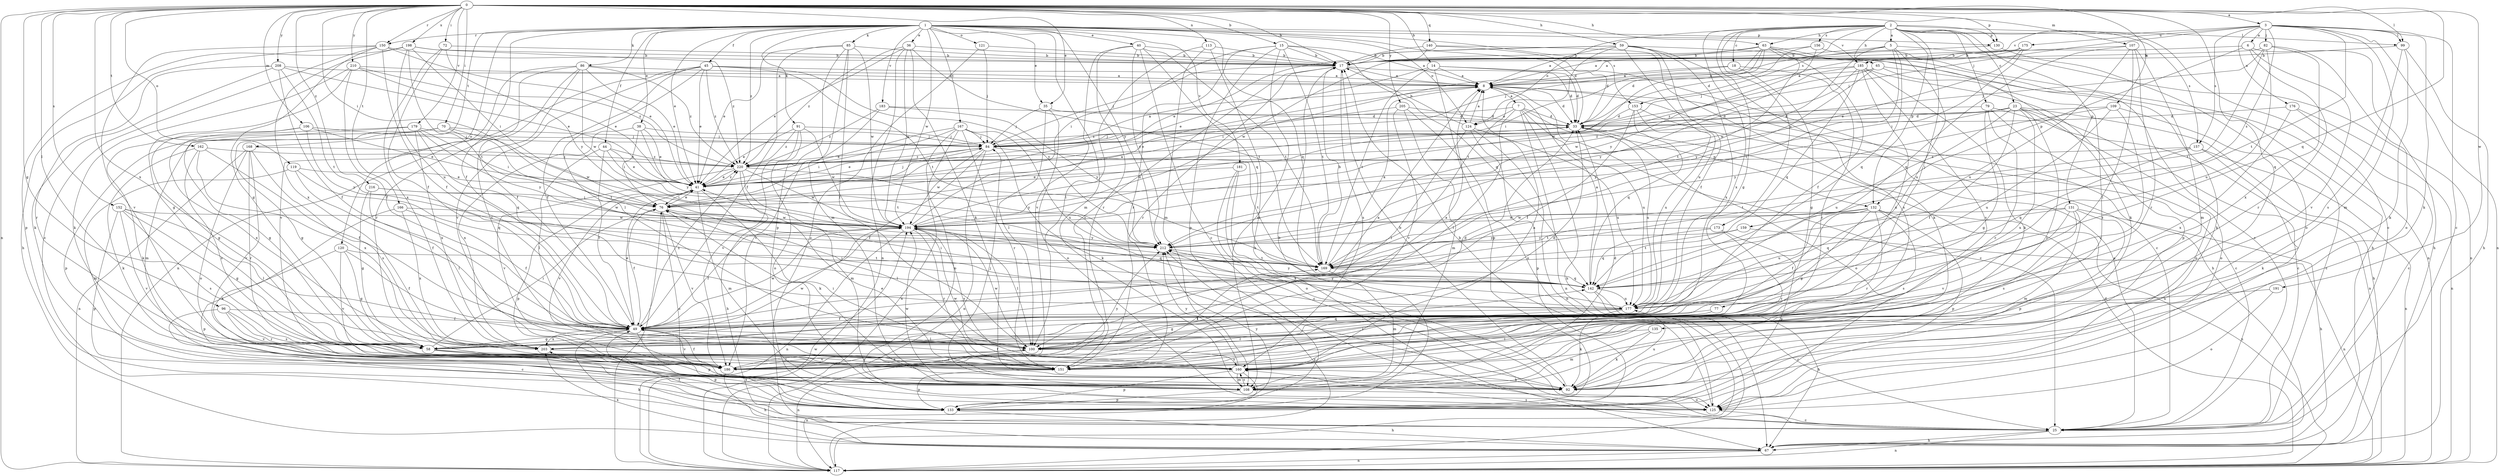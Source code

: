 strict digraph  {
0;
1;
2;
3;
5;
6;
7;
8;
14;
15;
17;
18;
23;
25;
33;
35;
36;
38;
40;
41;
44;
45;
49;
58;
59;
63;
65;
67;
70;
72;
76;
77;
79;
82;
84;
85;
86;
91;
92;
96;
99;
100;
106;
107;
108;
109;
113;
117;
119;
120;
121;
124;
125;
130;
131;
132;
133;
135;
140;
142;
150;
151;
152;
153;
156;
157;
159;
160;
162;
166;
167;
168;
169;
173;
175;
176;
177;
179;
181;
183;
185;
186;
191;
194;
198;
203;
205;
208;
210;
212;
216;
220;
0 -> 3  [label=a];
0 -> 14  [label=b];
0 -> 15  [label=b];
0 -> 17  [label=b];
0 -> 35  [label=e];
0 -> 58  [label=g];
0 -> 59  [label=h];
0 -> 63  [label=h];
0 -> 70  [label=i];
0 -> 72  [label=i];
0 -> 76  [label=i];
0 -> 96  [label=l];
0 -> 99  [label=l];
0 -> 106  [label=m];
0 -> 107  [label=m];
0 -> 109  [label=n];
0 -> 113  [label=n];
0 -> 117  [label=n];
0 -> 119  [label=o];
0 -> 130  [label=p];
0 -> 135  [label=q];
0 -> 140  [label=q];
0 -> 142  [label=q];
0 -> 150  [label=r];
0 -> 152  [label=s];
0 -> 162  [label=t];
0 -> 166  [label=t];
0 -> 179  [label=v];
0 -> 191  [label=w];
0 -> 198  [label=x];
0 -> 203  [label=x];
0 -> 205  [label=y];
0 -> 208  [label=y];
0 -> 210  [label=y];
0 -> 216  [label=z];
1 -> 33  [label=d];
1 -> 35  [label=e];
1 -> 36  [label=e];
1 -> 38  [label=e];
1 -> 40  [label=e];
1 -> 41  [label=e];
1 -> 44  [label=f];
1 -> 45  [label=f];
1 -> 49  [label=f];
1 -> 85  [label=k];
1 -> 86  [label=k];
1 -> 91  [label=k];
1 -> 108  [label=m];
1 -> 120  [label=o];
1 -> 121  [label=o];
1 -> 124  [label=o];
1 -> 130  [label=p];
1 -> 142  [label=q];
1 -> 150  [label=r];
1 -> 153  [label=s];
1 -> 167  [label=t];
1 -> 168  [label=t];
1 -> 181  [label=v];
1 -> 183  [label=v];
1 -> 185  [label=v];
1 -> 194  [label=w];
1 -> 212  [label=y];
1 -> 220  [label=z];
2 -> 5  [label=a];
2 -> 18  [label=c];
2 -> 23  [label=c];
2 -> 25  [label=c];
2 -> 58  [label=g];
2 -> 63  [label=h];
2 -> 65  [label=h];
2 -> 77  [label=j];
2 -> 79  [label=j];
2 -> 99  [label=l];
2 -> 124  [label=o];
2 -> 130  [label=p];
2 -> 131  [label=p];
2 -> 132  [label=p];
2 -> 153  [label=s];
2 -> 156  [label=s];
2 -> 157  [label=s];
2 -> 173  [label=u];
2 -> 203  [label=x];
3 -> 6  [label=a];
3 -> 25  [label=c];
3 -> 82  [label=j];
3 -> 84  [label=j];
3 -> 92  [label=k];
3 -> 99  [label=l];
3 -> 108  [label=m];
3 -> 117  [label=n];
3 -> 157  [label=s];
3 -> 159  [label=s];
3 -> 169  [label=t];
3 -> 175  [label=u];
3 -> 176  [label=u];
3 -> 185  [label=v];
5 -> 17  [label=b];
5 -> 84  [label=j];
5 -> 117  [label=n];
5 -> 142  [label=q];
5 -> 169  [label=t];
5 -> 177  [label=u];
5 -> 194  [label=w];
6 -> 17  [label=b];
6 -> 67  [label=h];
6 -> 132  [label=p];
6 -> 151  [label=r];
6 -> 186  [label=v];
7 -> 33  [label=d];
7 -> 67  [label=h];
7 -> 100  [label=l];
7 -> 117  [label=n];
7 -> 124  [label=o];
7 -> 132  [label=p];
7 -> 177  [label=u];
7 -> 220  [label=z];
8 -> 7  [label=a];
8 -> 25  [label=c];
8 -> 33  [label=d];
8 -> 67  [label=h];
14 -> 8  [label=a];
14 -> 25  [label=c];
14 -> 33  [label=d];
14 -> 41  [label=e];
14 -> 133  [label=p];
14 -> 169  [label=t];
15 -> 8  [label=a];
15 -> 17  [label=b];
15 -> 76  [label=i];
15 -> 108  [label=m];
15 -> 133  [label=p];
15 -> 142  [label=q];
15 -> 151  [label=r];
15 -> 169  [label=t];
17 -> 8  [label=a];
17 -> 33  [label=d];
17 -> 84  [label=j];
17 -> 151  [label=r];
17 -> 160  [label=s];
17 -> 186  [label=v];
18 -> 8  [label=a];
18 -> 58  [label=g];
18 -> 76  [label=i];
18 -> 151  [label=r];
23 -> 25  [label=c];
23 -> 33  [label=d];
23 -> 49  [label=f];
23 -> 67  [label=h];
23 -> 125  [label=o];
23 -> 151  [label=r];
23 -> 177  [label=u];
23 -> 203  [label=x];
23 -> 212  [label=y];
23 -> 220  [label=z];
25 -> 8  [label=a];
25 -> 49  [label=f];
25 -> 67  [label=h];
25 -> 117  [label=n];
25 -> 160  [label=s];
33 -> 84  [label=j];
33 -> 125  [label=o];
33 -> 177  [label=u];
35 -> 33  [label=d];
35 -> 84  [label=j];
35 -> 100  [label=l];
35 -> 125  [label=o];
36 -> 17  [label=b];
36 -> 41  [label=e];
36 -> 92  [label=k];
36 -> 117  [label=n];
36 -> 169  [label=t];
36 -> 194  [label=w];
36 -> 220  [label=z];
38 -> 41  [label=e];
38 -> 76  [label=i];
38 -> 84  [label=j];
38 -> 203  [label=x];
38 -> 212  [label=y];
40 -> 17  [label=b];
40 -> 25  [label=c];
40 -> 142  [label=q];
40 -> 151  [label=r];
40 -> 169  [label=t];
40 -> 186  [label=v];
40 -> 212  [label=y];
41 -> 76  [label=i];
41 -> 84  [label=j];
41 -> 92  [label=k];
41 -> 108  [label=m];
41 -> 133  [label=p];
41 -> 186  [label=v];
41 -> 220  [label=z];
44 -> 41  [label=e];
44 -> 49  [label=f];
44 -> 100  [label=l];
44 -> 169  [label=t];
44 -> 220  [label=z];
45 -> 8  [label=a];
45 -> 41  [label=e];
45 -> 49  [label=f];
45 -> 100  [label=l];
45 -> 117  [label=n];
45 -> 169  [label=t];
45 -> 186  [label=v];
45 -> 212  [label=y];
45 -> 220  [label=z];
49 -> 41  [label=e];
49 -> 58  [label=g];
49 -> 67  [label=h];
49 -> 100  [label=l];
49 -> 133  [label=p];
49 -> 186  [label=v];
49 -> 194  [label=w];
49 -> 203  [label=x];
49 -> 220  [label=z];
58 -> 8  [label=a];
58 -> 76  [label=i];
58 -> 133  [label=p];
58 -> 151  [label=r];
58 -> 160  [label=s];
58 -> 194  [label=w];
59 -> 8  [label=a];
59 -> 17  [label=b];
59 -> 25  [label=c];
59 -> 41  [label=e];
59 -> 49  [label=f];
59 -> 160  [label=s];
59 -> 169  [label=t];
59 -> 177  [label=u];
59 -> 203  [label=x];
63 -> 8  [label=a];
63 -> 17  [label=b];
63 -> 33  [label=d];
63 -> 49  [label=f];
63 -> 67  [label=h];
63 -> 76  [label=i];
63 -> 92  [label=k];
63 -> 169  [label=t];
63 -> 194  [label=w];
65 -> 8  [label=a];
65 -> 92  [label=k];
65 -> 160  [label=s];
65 -> 212  [label=y];
65 -> 220  [label=z];
67 -> 117  [label=n];
67 -> 203  [label=x];
70 -> 58  [label=g];
70 -> 84  [label=j];
70 -> 108  [label=m];
70 -> 133  [label=p];
70 -> 169  [label=t];
70 -> 194  [label=w];
72 -> 17  [label=b];
72 -> 49  [label=f];
72 -> 203  [label=x];
72 -> 212  [label=y];
76 -> 41  [label=e];
76 -> 49  [label=f];
76 -> 100  [label=l];
76 -> 125  [label=o];
76 -> 186  [label=v];
76 -> 194  [label=w];
77 -> 49  [label=f];
77 -> 58  [label=g];
77 -> 100  [label=l];
79 -> 33  [label=d];
79 -> 58  [label=g];
79 -> 117  [label=n];
79 -> 125  [label=o];
79 -> 151  [label=r];
82 -> 17  [label=b];
82 -> 84  [label=j];
82 -> 125  [label=o];
82 -> 169  [label=t];
82 -> 177  [label=u];
82 -> 203  [label=x];
84 -> 8  [label=a];
84 -> 41  [label=e];
84 -> 49  [label=f];
84 -> 117  [label=n];
84 -> 169  [label=t];
84 -> 194  [label=w];
84 -> 220  [label=z];
85 -> 17  [label=b];
85 -> 41  [label=e];
85 -> 49  [label=f];
85 -> 100  [label=l];
85 -> 108  [label=m];
85 -> 133  [label=p];
85 -> 194  [label=w];
86 -> 8  [label=a];
86 -> 41  [label=e];
86 -> 49  [label=f];
86 -> 151  [label=r];
86 -> 160  [label=s];
86 -> 186  [label=v];
86 -> 194  [label=w];
86 -> 220  [label=z];
91 -> 41  [label=e];
91 -> 84  [label=j];
91 -> 125  [label=o];
91 -> 186  [label=v];
91 -> 194  [label=w];
91 -> 220  [label=z];
92 -> 17  [label=b];
92 -> 41  [label=e];
92 -> 177  [label=u];
96 -> 25  [label=c];
96 -> 49  [label=f];
96 -> 151  [label=r];
96 -> 160  [label=s];
96 -> 186  [label=v];
99 -> 17  [label=b];
99 -> 67  [label=h];
99 -> 92  [label=k];
99 -> 160  [label=s];
100 -> 8  [label=a];
100 -> 33  [label=d];
100 -> 117  [label=n];
100 -> 142  [label=q];
100 -> 160  [label=s];
100 -> 186  [label=v];
100 -> 194  [label=w];
106 -> 41  [label=e];
106 -> 58  [label=g];
106 -> 84  [label=j];
106 -> 203  [label=x];
106 -> 212  [label=y];
107 -> 17  [label=b];
107 -> 100  [label=l];
107 -> 108  [label=m];
107 -> 142  [label=q];
107 -> 151  [label=r];
107 -> 177  [label=u];
108 -> 33  [label=d];
108 -> 84  [label=j];
108 -> 125  [label=o];
108 -> 133  [label=p];
108 -> 160  [label=s];
108 -> 194  [label=w];
109 -> 25  [label=c];
109 -> 33  [label=d];
109 -> 177  [label=u];
109 -> 186  [label=v];
109 -> 212  [label=y];
113 -> 17  [label=b];
113 -> 67  [label=h];
113 -> 100  [label=l];
113 -> 108  [label=m];
117 -> 33  [label=d];
117 -> 76  [label=i];
117 -> 194  [label=w];
117 -> 212  [label=y];
119 -> 41  [label=e];
119 -> 49  [label=f];
119 -> 108  [label=m];
119 -> 142  [label=q];
120 -> 49  [label=f];
120 -> 58  [label=g];
120 -> 133  [label=p];
120 -> 169  [label=t];
120 -> 186  [label=v];
121 -> 17  [label=b];
121 -> 25  [label=c];
121 -> 84  [label=j];
124 -> 8  [label=a];
124 -> 17  [label=b];
124 -> 100  [label=l];
124 -> 117  [label=n];
124 -> 133  [label=p];
124 -> 177  [label=u];
125 -> 17  [label=b];
125 -> 25  [label=c];
130 -> 8  [label=a];
130 -> 125  [label=o];
131 -> 67  [label=h];
131 -> 108  [label=m];
131 -> 133  [label=p];
131 -> 142  [label=q];
131 -> 160  [label=s];
131 -> 186  [label=v];
131 -> 194  [label=w];
132 -> 49  [label=f];
132 -> 58  [label=g];
132 -> 117  [label=n];
132 -> 133  [label=p];
132 -> 151  [label=r];
132 -> 160  [label=s];
132 -> 169  [label=t];
132 -> 177  [label=u];
132 -> 194  [label=w];
133 -> 17  [label=b];
133 -> 67  [label=h];
133 -> 203  [label=x];
133 -> 212  [label=y];
135 -> 92  [label=k];
135 -> 100  [label=l];
135 -> 108  [label=m];
140 -> 17  [label=b];
140 -> 33  [label=d];
140 -> 92  [label=k];
140 -> 194  [label=w];
142 -> 8  [label=a];
142 -> 25  [label=c];
142 -> 67  [label=h];
142 -> 76  [label=i];
142 -> 177  [label=u];
142 -> 212  [label=y];
150 -> 17  [label=b];
150 -> 25  [label=c];
150 -> 41  [label=e];
150 -> 49  [label=f];
150 -> 58  [label=g];
150 -> 67  [label=h];
150 -> 186  [label=v];
151 -> 76  [label=i];
151 -> 133  [label=p];
151 -> 194  [label=w];
152 -> 58  [label=g];
152 -> 100  [label=l];
152 -> 133  [label=p];
152 -> 160  [label=s];
152 -> 186  [label=v];
152 -> 194  [label=w];
153 -> 25  [label=c];
153 -> 33  [label=d];
153 -> 49  [label=f];
153 -> 142  [label=q];
153 -> 177  [label=u];
156 -> 17  [label=b];
156 -> 33  [label=d];
156 -> 117  [label=n];
156 -> 212  [label=y];
157 -> 92  [label=k];
157 -> 117  [label=n];
157 -> 142  [label=q];
157 -> 169  [label=t];
157 -> 220  [label=z];
159 -> 117  [label=n];
159 -> 169  [label=t];
159 -> 212  [label=y];
160 -> 8  [label=a];
160 -> 49  [label=f];
160 -> 92  [label=k];
160 -> 108  [label=m];
160 -> 117  [label=n];
160 -> 133  [label=p];
160 -> 212  [label=y];
162 -> 49  [label=f];
162 -> 92  [label=k];
162 -> 160  [label=s];
162 -> 203  [label=x];
162 -> 220  [label=z];
166 -> 49  [label=f];
166 -> 92  [label=k];
166 -> 194  [label=w];
166 -> 203  [label=x];
167 -> 41  [label=e];
167 -> 76  [label=i];
167 -> 84  [label=j];
167 -> 92  [label=k];
167 -> 117  [label=n];
167 -> 125  [label=o];
167 -> 151  [label=r];
167 -> 177  [label=u];
168 -> 117  [label=n];
168 -> 125  [label=o];
168 -> 151  [label=r];
168 -> 160  [label=s];
168 -> 186  [label=v];
168 -> 220  [label=z];
169 -> 8  [label=a];
169 -> 17  [label=b];
169 -> 108  [label=m];
169 -> 142  [label=q];
173 -> 133  [label=p];
173 -> 142  [label=q];
173 -> 151  [label=r];
173 -> 212  [label=y];
175 -> 17  [label=b];
175 -> 41  [label=e];
175 -> 76  [label=i];
175 -> 84  [label=j];
176 -> 25  [label=c];
176 -> 33  [label=d];
176 -> 117  [label=n];
176 -> 203  [label=x];
177 -> 49  [label=f];
177 -> 76  [label=i];
177 -> 92  [label=k];
177 -> 151  [label=r];
177 -> 212  [label=y];
179 -> 58  [label=g];
179 -> 76  [label=i];
179 -> 84  [label=j];
179 -> 92  [label=k];
179 -> 142  [label=q];
179 -> 203  [label=x];
179 -> 212  [label=y];
181 -> 25  [label=c];
181 -> 41  [label=e];
181 -> 92  [label=k];
181 -> 125  [label=o];
183 -> 33  [label=d];
183 -> 186  [label=v];
183 -> 212  [label=y];
183 -> 220  [label=z];
185 -> 8  [label=a];
185 -> 92  [label=k];
185 -> 133  [label=p];
185 -> 142  [label=q];
185 -> 160  [label=s];
185 -> 194  [label=w];
185 -> 203  [label=x];
185 -> 212  [label=y];
186 -> 49  [label=f];
186 -> 67  [label=h];
186 -> 100  [label=l];
186 -> 169  [label=t];
186 -> 212  [label=y];
191 -> 125  [label=o];
191 -> 177  [label=u];
194 -> 8  [label=a];
194 -> 33  [label=d];
194 -> 49  [label=f];
194 -> 100  [label=l];
194 -> 117  [label=n];
194 -> 142  [label=q];
194 -> 151  [label=r];
194 -> 160  [label=s];
194 -> 212  [label=y];
198 -> 17  [label=b];
198 -> 76  [label=i];
198 -> 133  [label=p];
198 -> 169  [label=t];
198 -> 177  [label=u];
198 -> 203  [label=x];
198 -> 220  [label=z];
203 -> 33  [label=d];
203 -> 151  [label=r];
205 -> 33  [label=d];
205 -> 41  [label=e];
205 -> 108  [label=m];
205 -> 125  [label=o];
205 -> 186  [label=v];
208 -> 8  [label=a];
208 -> 41  [label=e];
208 -> 49  [label=f];
208 -> 92  [label=k];
208 -> 151  [label=r];
208 -> 169  [label=t];
210 -> 8  [label=a];
210 -> 41  [label=e];
210 -> 49  [label=f];
210 -> 58  [label=g];
210 -> 92  [label=k];
210 -> 220  [label=z];
212 -> 169  [label=t];
216 -> 58  [label=g];
216 -> 76  [label=i];
216 -> 100  [label=l];
216 -> 194  [label=w];
220 -> 41  [label=e];
220 -> 67  [label=h];
220 -> 108  [label=m];
220 -> 186  [label=v];
220 -> 194  [label=w];
220 -> 212  [label=y];
}
